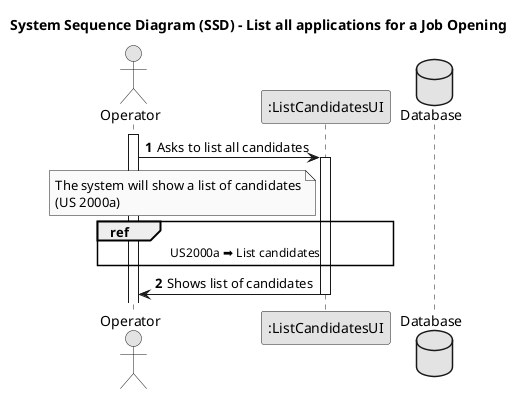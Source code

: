 @startuml
skinparam monochrome true
skinparam packageStyle rectangle
skinparam shadowing false

title System Sequence Diagram (SSD) - List all applications for a Job Opening

autonumber

actor "Operator" as Manager
participant ":ListCandidatesUI" as System

database "Database" as DB

activate Manager

    Manager -> System : Asks to list all candidates
    activate System

        note left of System : The system will show a list of candidates\n(US 2000a)
            ref over Manager, System : US2000a ➡️ List candidates


        System -> Manager : Shows list of candidates

    deactivate System
    
@enduml